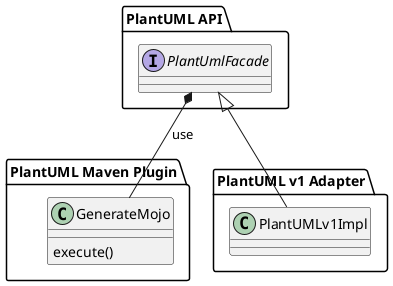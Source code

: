 @startuml

'Copyright 2020 Maarten Mulders
'
'Licensed under the Apache License, Version 2.0 (the "License");
'you may not use this file except in compliance with the License.
'You may obtain a copy of the License at
'
'   http://www.apache.org/licenses/LICENSE-2.0
'
'Unless required by applicable law or agreed to in writing, software
'distributed under the License is distributed on an "AS IS" BASIS,
'WITHOUT WARRANTIES OR CONDITIONS OF ANY KIND, either express or implied.
'See the License for the specific language governing permissions and
'limitations under the License.

package "PlantUML API" {
    interface PlantUmlFacade {
    }
}

package "PlantUML Maven Plugin" {
    class GenerateMojo
    GenerateMojo : execute()
}

package "PlantUML v1 Adapter" {
    class PlantUMLv1Impl {
    }
}

PlantUmlFacade <|-- PlantUMLv1Impl
PlantUmlFacade *-- GenerateMojo : use

@enduml